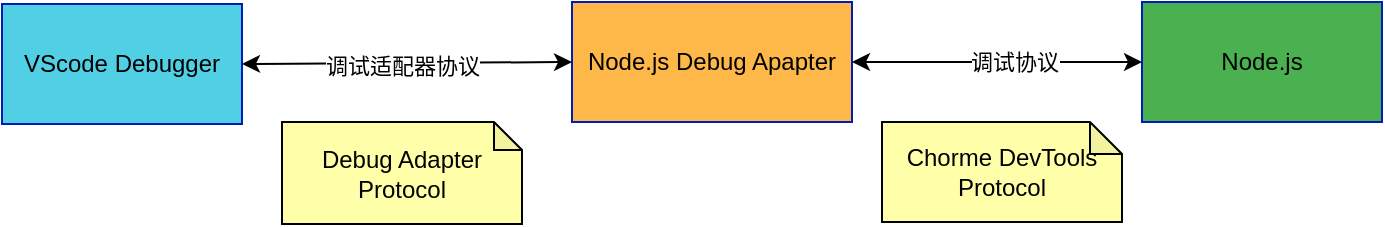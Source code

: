 <mxfile>
    <diagram name="Page-1" id="c4acf3e9-155e-7222-9cf6-157b1a14988f">
        <mxGraphModel dx="817" dy="349" grid="1" gridSize="10" guides="1" tooltips="1" connect="1" arrows="1" fold="1" page="1" pageScale="1" pageWidth="850" pageHeight="1100" background="none" math="0" shadow="0">
            <root>
                <mxCell id="0"/>
                <mxCell id="1" parent="0"/>
                <mxCell id="86" value="VScode Debugger" style="rounded=0;whiteSpace=wrap;html=1;fillColor=#51CFE4;fontColor=#000000;strokeColor=#001DBC;" parent="1" vertex="1">
                    <mxGeometry x="74" y="120" width="120" height="60" as="geometry"/>
                </mxCell>
                <mxCell id="89" value="Node.js" style="rounded=0;whiteSpace=wrap;html=1;fillColor=#4BB04F;fontColor=#000000;strokeColor=#001DBC;" parent="1" vertex="1">
                    <mxGeometry x="644" y="119" width="120" height="60" as="geometry"/>
                </mxCell>
                <mxCell id="90" value="Debug Adapter&lt;br&gt;Protocol" style="shape=note;whiteSpace=wrap;html=1;backgroundOutline=1;darkOpacity=0.05;fontColor=#000000;fillColor=#FFFFAA;size=14;" parent="1" vertex="1">
                    <mxGeometry x="214" y="179" width="120" height="51" as="geometry"/>
                </mxCell>
                <mxCell id="93" value="Node.js Debug Apapter" style="rounded=0;whiteSpace=wrap;html=1;fillColor=#FEB749;fontColor=#000000;strokeColor=#001DBC;" vertex="1" parent="1">
                    <mxGeometry x="359" y="119" width="140" height="60" as="geometry"/>
                </mxCell>
                <mxCell id="94" value="" style="endArrow=classic;startArrow=classic;html=1;entryX=0;entryY=0.5;entryDx=0;entryDy=0;exitX=1;exitY=0.5;exitDx=0;exitDy=0;" edge="1" parent="1" source="86" target="93">
                    <mxGeometry width="50" height="50" relative="1" as="geometry">
                        <mxPoint x="214" y="160" as="sourcePoint"/>
                        <mxPoint x="264" y="110" as="targetPoint"/>
                    </mxGeometry>
                </mxCell>
                <mxCell id="98" value="调试适配器协议" style="edgeLabel;html=1;align=center;verticalAlign=middle;resizable=0;points=[];" vertex="1" connectable="0" parent="94">
                    <mxGeometry x="0.161" y="-1" relative="1" as="geometry">
                        <mxPoint x="-16" as="offset"/>
                    </mxGeometry>
                </mxCell>
                <mxCell id="95" value="" style="endArrow=classic;startArrow=classic;html=1;entryX=0;entryY=0.5;entryDx=0;entryDy=0;exitX=1;exitY=0.5;exitDx=0;exitDy=0;" edge="1" parent="1" source="93" target="89">
                    <mxGeometry width="50" height="50" relative="1" as="geometry">
                        <mxPoint x="559" y="149.5" as="sourcePoint"/>
                        <mxPoint x="784" y="149.5" as="targetPoint"/>
                    </mxGeometry>
                </mxCell>
                <mxCell id="99" value="调试协议" style="edgeLabel;html=1;align=center;verticalAlign=middle;resizable=0;points=[];" vertex="1" connectable="0" parent="95">
                    <mxGeometry x="-0.213" y="1" relative="1" as="geometry">
                        <mxPoint x="24" y="1" as="offset"/>
                    </mxGeometry>
                </mxCell>
                <mxCell id="97" value="Chorme DevTools Protocol" style="shape=note;whiteSpace=wrap;html=1;backgroundOutline=1;darkOpacity=0.05;fontColor=#000000;fillColor=#FFFFAA;size=16;" vertex="1" parent="1">
                    <mxGeometry x="514" y="179" width="120" height="50" as="geometry"/>
                </mxCell>
            </root>
        </mxGraphModel>
    </diagram>
</mxfile>